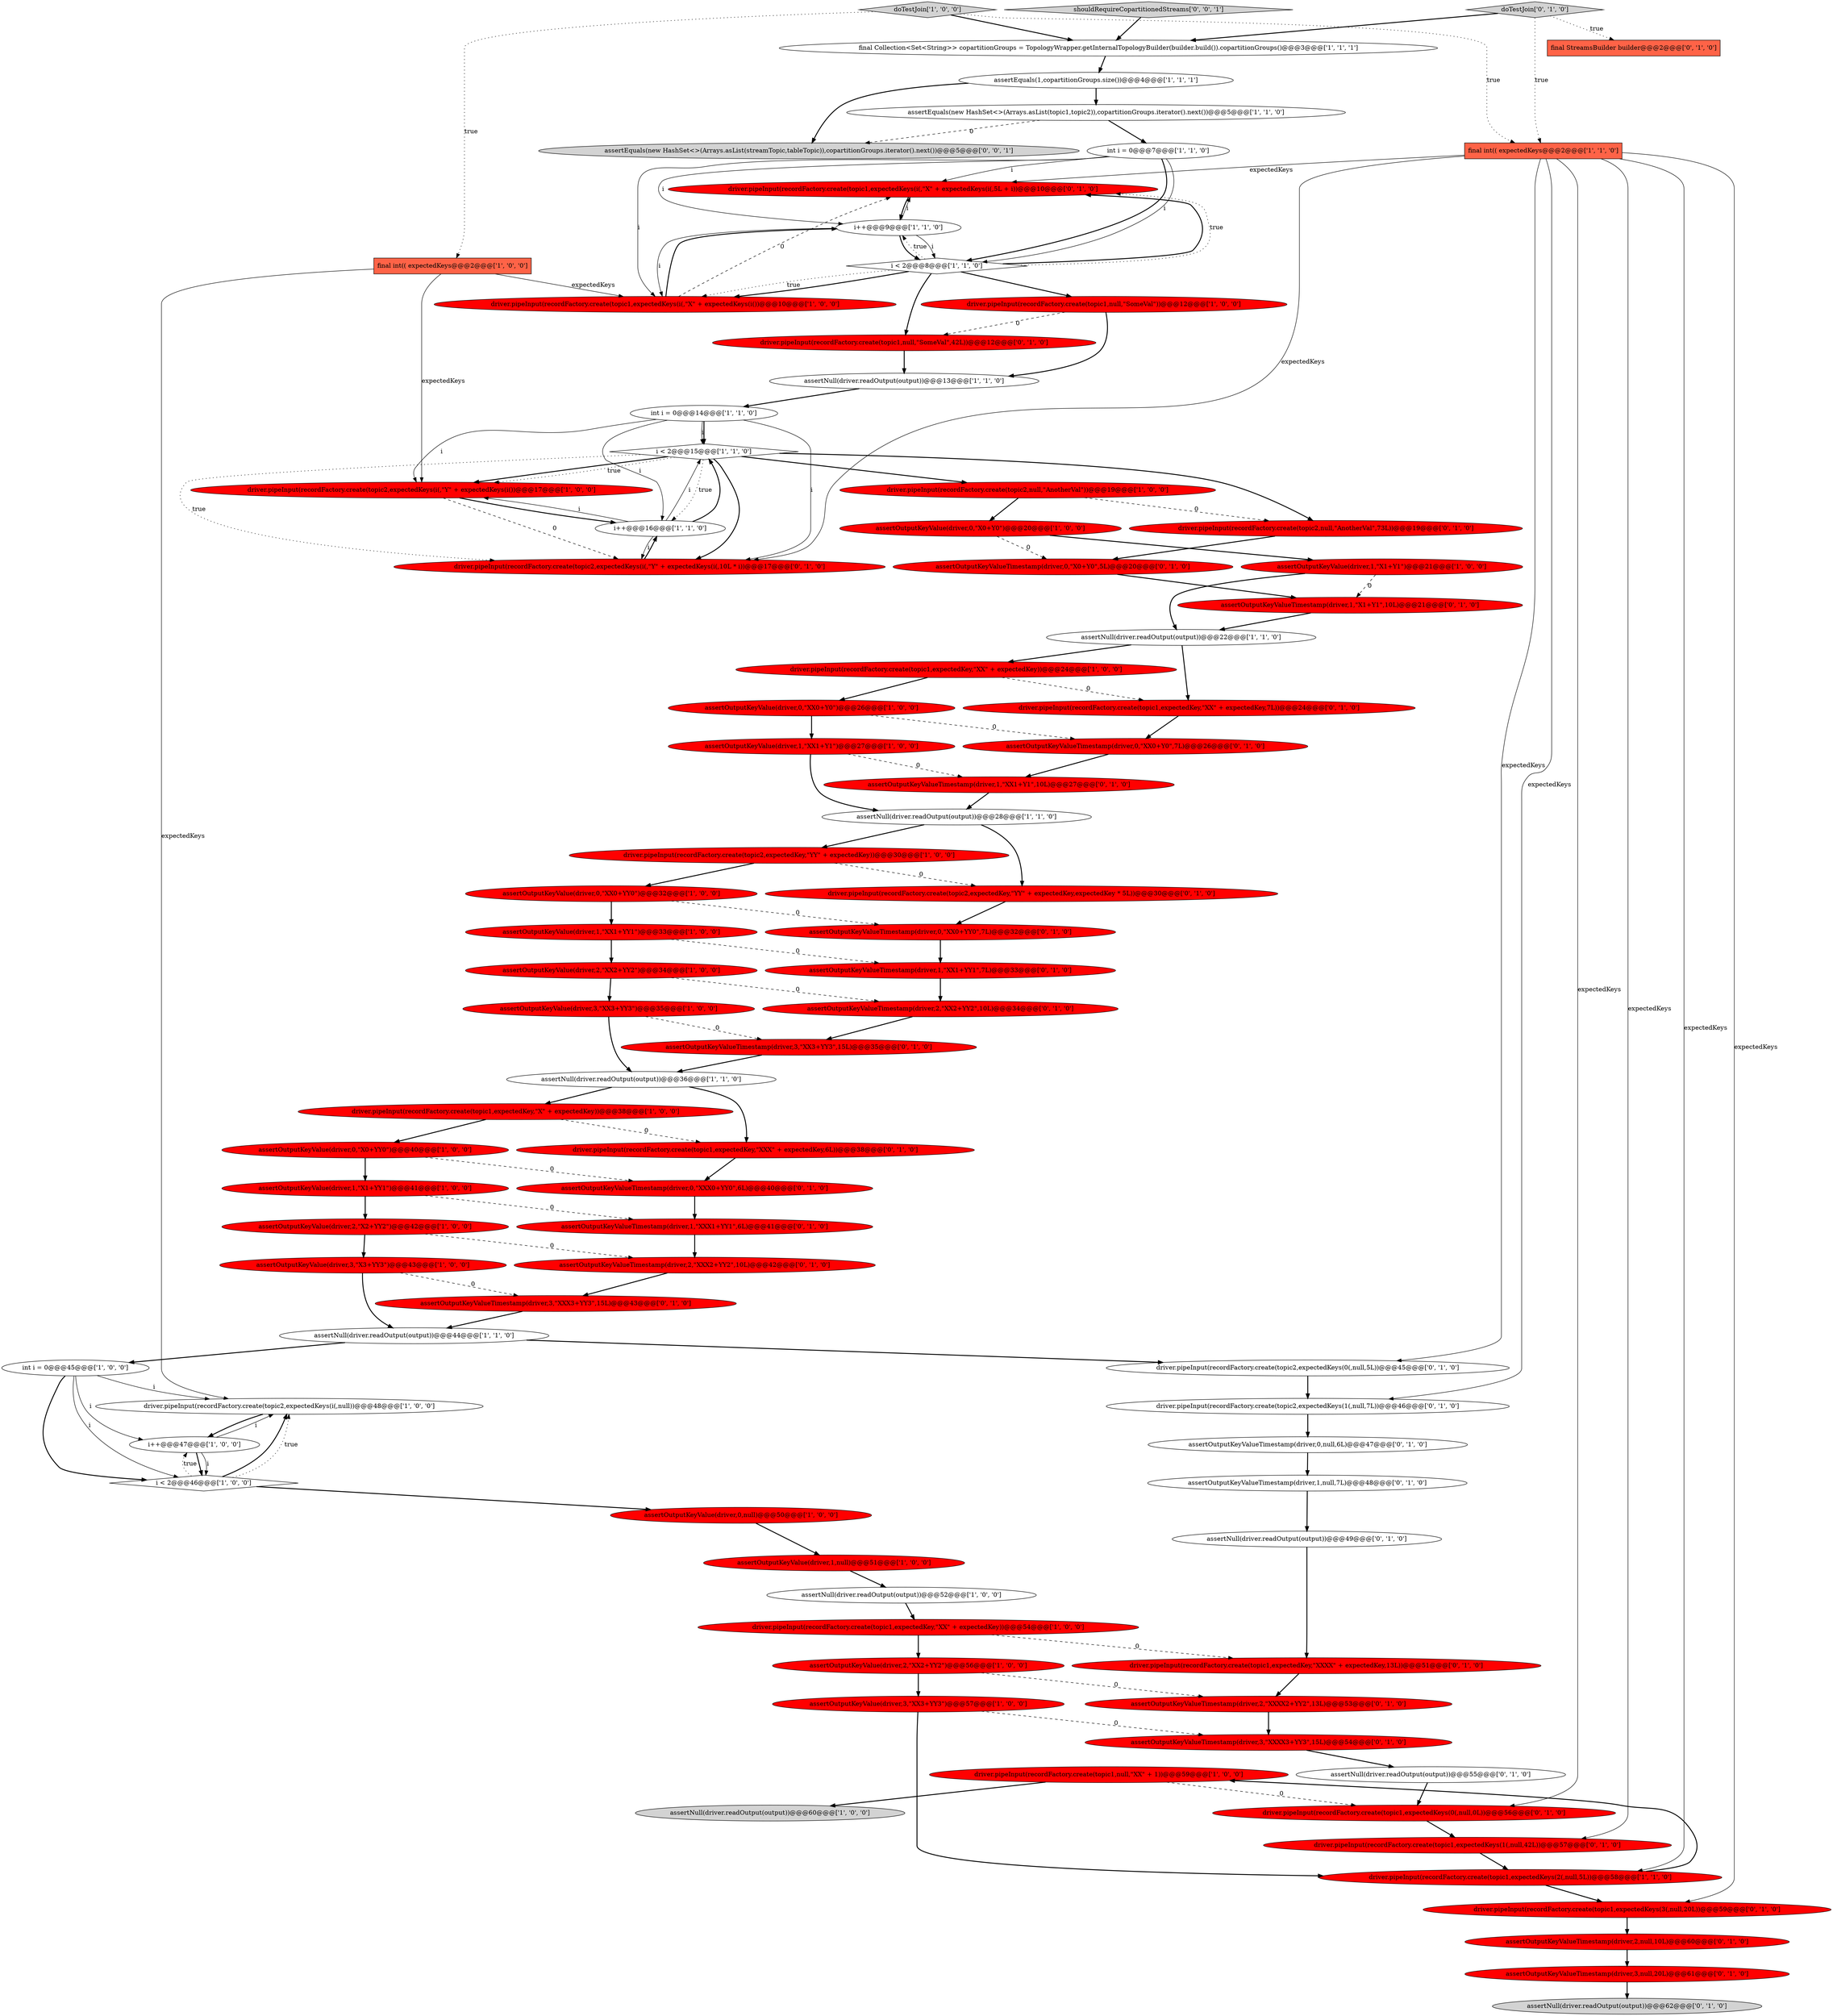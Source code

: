 digraph {
18 [style = filled, label = "driver.pipeInput(recordFactory.create(topic1,null,\"XX\" + 1))@@@59@@@['1', '0', '0']", fillcolor = red, shape = ellipse image = "AAA1AAABBB1BBB"];
12 [style = filled, label = "doTestJoin['1', '0', '0']", fillcolor = lightgray, shape = diamond image = "AAA0AAABBB1BBB"];
4 [style = filled, label = "final int(( expectedKeys@@@2@@@['1', '0', '0']", fillcolor = tomato, shape = box image = "AAA0AAABBB1BBB"];
17 [style = filled, label = "assertNull(driver.readOutput(output))@@@13@@@['1', '1', '0']", fillcolor = white, shape = ellipse image = "AAA0AAABBB1BBB"];
69 [style = filled, label = "assertOutputKeyValueTimestamp(driver,0,\"XX0+YY0\",7L)@@@32@@@['0', '1', '0']", fillcolor = red, shape = ellipse image = "AAA1AAABBB2BBB"];
75 [style = filled, label = "driver.pipeInput(recordFactory.create(topic1,expectedKeys(0(,null,0L))@@@56@@@['0', '1', '0']", fillcolor = red, shape = ellipse image = "AAA1AAABBB2BBB"];
8 [style = filled, label = "driver.pipeInput(recordFactory.create(topic1,expectedKey,\"X\" + expectedKey))@@@38@@@['1', '0', '0']", fillcolor = red, shape = ellipse image = "AAA1AAABBB1BBB"];
1 [style = filled, label = "assertNull(driver.readOutput(output))@@@44@@@['1', '1', '0']", fillcolor = white, shape = ellipse image = "AAA0AAABBB1BBB"];
2 [style = filled, label = "i < 2@@@15@@@['1', '1', '0']", fillcolor = white, shape = diamond image = "AAA0AAABBB1BBB"];
3 [style = filled, label = "i < 2@@@8@@@['1', '1', '0']", fillcolor = white, shape = diamond image = "AAA0AAABBB1BBB"];
74 [style = filled, label = "assertOutputKeyValueTimestamp(driver,0,\"XXX0+YY0\",6L)@@@40@@@['0', '1', '0']", fillcolor = red, shape = ellipse image = "AAA1AAABBB2BBB"];
53 [style = filled, label = "driver.pipeInput(recordFactory.create(topic1,expectedKey,\"XXXX\" + expectedKey,13L))@@@51@@@['0', '1', '0']", fillcolor = red, shape = ellipse image = "AAA1AAABBB2BBB"];
10 [style = filled, label = "assertNull(driver.readOutput(output))@@@36@@@['1', '1', '0']", fillcolor = white, shape = ellipse image = "AAA0AAABBB1BBB"];
44 [style = filled, label = "driver.pipeInput(recordFactory.create(topic2,null,\"AnotherVal\"))@@@19@@@['1', '0', '0']", fillcolor = red, shape = ellipse image = "AAA1AAABBB1BBB"];
45 [style = filled, label = "driver.pipeInput(recordFactory.create(topic2,expectedKey,\"YY\" + expectedKey))@@@30@@@['1', '0', '0']", fillcolor = red, shape = ellipse image = "AAA1AAABBB1BBB"];
40 [style = filled, label = "assertNull(driver.readOutput(output))@@@52@@@['1', '0', '0']", fillcolor = white, shape = ellipse image = "AAA0AAABBB1BBB"];
37 [style = filled, label = "assertNull(driver.readOutput(output))@@@60@@@['1', '0', '0']", fillcolor = lightgray, shape = ellipse image = "AAA0AAABBB1BBB"];
57 [style = filled, label = "assertOutputKeyValueTimestamp(driver,3,null,20L)@@@61@@@['0', '1', '0']", fillcolor = red, shape = ellipse image = "AAA1AAABBB2BBB"];
38 [style = filled, label = "assertOutputKeyValue(driver,0,\"X0+Y0\")@@@20@@@['1', '0', '0']", fillcolor = red, shape = ellipse image = "AAA1AAABBB1BBB"];
52 [style = filled, label = "assertNull(driver.readOutput(output))@@@62@@@['0', '1', '0']", fillcolor = lightgray, shape = ellipse image = "AAA0AAABBB2BBB"];
23 [style = filled, label = "assertOutputKeyValue(driver,3,\"XX3+YY3\")@@@57@@@['1', '0', '0']", fillcolor = red, shape = ellipse image = "AAA1AAABBB1BBB"];
33 [style = filled, label = "driver.pipeInput(recordFactory.create(topic1,null,\"SomeVal\"))@@@12@@@['1', '0', '0']", fillcolor = red, shape = ellipse image = "AAA1AAABBB1BBB"];
43 [style = filled, label = "assertOutputKeyValue(driver,0,\"XX0+Y0\")@@@26@@@['1', '0', '0']", fillcolor = red, shape = ellipse image = "AAA1AAABBB1BBB"];
0 [style = filled, label = "driver.pipeInput(recordFactory.create(topic1,expectedKeys(2(,null,5L))@@@58@@@['1', '1', '0']", fillcolor = red, shape = ellipse image = "AAA1AAABBB1BBB"];
60 [style = filled, label = "assertOutputKeyValueTimestamp(driver,2,\"XX2+YY2\",10L)@@@34@@@['0', '1', '0']", fillcolor = red, shape = ellipse image = "AAA1AAABBB2BBB"];
39 [style = filled, label = "driver.pipeInput(recordFactory.create(topic1,expectedKey,\"XX\" + expectedKey))@@@24@@@['1', '0', '0']", fillcolor = red, shape = ellipse image = "AAA1AAABBB1BBB"];
51 [style = filled, label = "driver.pipeInput(recordFactory.create(topic1,expectedKeys(1(,null,42L))@@@57@@@['0', '1', '0']", fillcolor = red, shape = ellipse image = "AAA1AAABBB2BBB"];
29 [style = filled, label = "assertEquals(1,copartitionGroups.size())@@@4@@@['1', '1', '1']", fillcolor = white, shape = ellipse image = "AAA0AAABBB1BBB"];
32 [style = filled, label = "driver.pipeInput(recordFactory.create(topic2,expectedKeys(i(,null))@@@48@@@['1', '0', '0']", fillcolor = white, shape = ellipse image = "AAA0AAABBB1BBB"];
63 [style = filled, label = "assertOutputKeyValueTimestamp(driver,1,\"XXX1+YY1\",6L)@@@41@@@['0', '1', '0']", fillcolor = red, shape = ellipse image = "AAA1AAABBB2BBB"];
77 [style = filled, label = "assertOutputKeyValueTimestamp(driver,1,\"XX1+YY1\",7L)@@@33@@@['0', '1', '0']", fillcolor = red, shape = ellipse image = "AAA1AAABBB2BBB"];
82 [style = filled, label = "assertOutputKeyValueTimestamp(driver,2,\"XXX2+YY2\",10L)@@@42@@@['0', '1', '0']", fillcolor = red, shape = ellipse image = "AAA1AAABBB2BBB"];
71 [style = filled, label = "driver.pipeInput(recordFactory.create(topic2,expectedKey,\"YY\" + expectedKey,expectedKey * 5L))@@@30@@@['0', '1', '0']", fillcolor = red, shape = ellipse image = "AAA1AAABBB2BBB"];
34 [style = filled, label = "assertOutputKeyValue(driver,0,\"XX0+YY0\")@@@32@@@['1', '0', '0']", fillcolor = red, shape = ellipse image = "AAA1AAABBB1BBB"];
85 [style = filled, label = "assertEquals(new HashSet<>(Arrays.asList(streamTopic,tableTopic)),copartitionGroups.iterator().next())@@@5@@@['0', '0', '1']", fillcolor = lightgray, shape = ellipse image = "AAA0AAABBB3BBB"];
9 [style = filled, label = "driver.pipeInput(recordFactory.create(topic2,expectedKeys(i(,\"Y\" + expectedKeys(i())@@@17@@@['1', '0', '0']", fillcolor = red, shape = ellipse image = "AAA1AAABBB1BBB"];
84 [style = filled, label = "assertOutputKeyValueTimestamp(driver,1,\"X1+Y1\",10L)@@@21@@@['0', '1', '0']", fillcolor = red, shape = ellipse image = "AAA1AAABBB2BBB"];
67 [style = filled, label = "driver.pipeInput(recordFactory.create(topic1,expectedKeys(3(,null,20L))@@@59@@@['0', '1', '0']", fillcolor = red, shape = ellipse image = "AAA1AAABBB2BBB"];
78 [style = filled, label = "assertOutputKeyValueTimestamp(driver,2,\"XXXX2+YY2\",13L)@@@53@@@['0', '1', '0']", fillcolor = red, shape = ellipse image = "AAA1AAABBB2BBB"];
20 [style = filled, label = "driver.pipeInput(recordFactory.create(topic1,expectedKeys(i(,\"X\" + expectedKeys(i())@@@10@@@['1', '0', '0']", fillcolor = red, shape = ellipse image = "AAA1AAABBB1BBB"];
81 [style = filled, label = "driver.pipeInput(recordFactory.create(topic2,null,\"AnotherVal\",73L))@@@19@@@['0', '1', '0']", fillcolor = red, shape = ellipse image = "AAA1AAABBB2BBB"];
28 [style = filled, label = "assertOutputKeyValue(driver,2,\"X2+YY2\")@@@42@@@['1', '0', '0']", fillcolor = red, shape = ellipse image = "AAA1AAABBB1BBB"];
30 [style = filled, label = "assertOutputKeyValue(driver,1,\"XX1+Y1\")@@@27@@@['1', '0', '0']", fillcolor = red, shape = ellipse image = "AAA1AAABBB1BBB"];
27 [style = filled, label = "assertOutputKeyValue(driver,0,\"X0+YY0\")@@@40@@@['1', '0', '0']", fillcolor = red, shape = ellipse image = "AAA1AAABBB1BBB"];
5 [style = filled, label = "driver.pipeInput(recordFactory.create(topic1,expectedKey,\"XX\" + expectedKey))@@@54@@@['1', '0', '0']", fillcolor = red, shape = ellipse image = "AAA1AAABBB1BBB"];
7 [style = filled, label = "final int(( expectedKeys@@@2@@@['1', '1', '0']", fillcolor = tomato, shape = box image = "AAA0AAABBB1BBB"];
19 [style = filled, label = "final Collection<Set<String>> copartitionGroups = TopologyWrapper.getInternalTopologyBuilder(builder.build()).copartitionGroups()@@@3@@@['1', '1', '1']", fillcolor = white, shape = ellipse image = "AAA0AAABBB1BBB"];
31 [style = filled, label = "assertOutputKeyValue(driver,1,\"X1+Y1\")@@@21@@@['1', '0', '0']", fillcolor = red, shape = ellipse image = "AAA1AAABBB1BBB"];
42 [style = filled, label = "i++@@@16@@@['1', '1', '0']", fillcolor = white, shape = ellipse image = "AAA0AAABBB1BBB"];
26 [style = filled, label = "assertNull(driver.readOutput(output))@@@28@@@['1', '1', '0']", fillcolor = white, shape = ellipse image = "AAA0AAABBB1BBB"];
72 [style = filled, label = "assertOutputKeyValueTimestamp(driver,3,\"XX3+YY3\",15L)@@@35@@@['0', '1', '0']", fillcolor = red, shape = ellipse image = "AAA1AAABBB2BBB"];
83 [style = filled, label = "driver.pipeInput(recordFactory.create(topic2,expectedKeys(0(,null,5L))@@@45@@@['0', '1', '0']", fillcolor = white, shape = ellipse image = "AAA0AAABBB2BBB"];
21 [style = filled, label = "assertOutputKeyValue(driver,3,\"X3+YY3\")@@@43@@@['1', '0', '0']", fillcolor = red, shape = ellipse image = "AAA1AAABBB1BBB"];
25 [style = filled, label = "int i = 0@@@14@@@['1', '1', '0']", fillcolor = white, shape = ellipse image = "AAA0AAABBB1BBB"];
6 [style = filled, label = "i++@@@47@@@['1', '0', '0']", fillcolor = white, shape = ellipse image = "AAA0AAABBB1BBB"];
70 [style = filled, label = "driver.pipeInput(recordFactory.create(topic2,expectedKeys(1(,null,7L))@@@46@@@['0', '1', '0']", fillcolor = white, shape = ellipse image = "AAA0AAABBB2BBB"];
80 [style = filled, label = "driver.pipeInput(recordFactory.create(topic1,expectedKeys(i(,\"X\" + expectedKeys(i(,5L + i))@@@10@@@['0', '1', '0']", fillcolor = red, shape = ellipse image = "AAA1AAABBB2BBB"];
76 [style = filled, label = "driver.pipeInput(recordFactory.create(topic1,expectedKey,\"XX\" + expectedKey,7L))@@@24@@@['0', '1', '0']", fillcolor = red, shape = ellipse image = "AAA1AAABBB2BBB"];
15 [style = filled, label = "assertNull(driver.readOutput(output))@@@22@@@['1', '1', '0']", fillcolor = white, shape = ellipse image = "AAA0AAABBB1BBB"];
41 [style = filled, label = "assertOutputKeyValue(driver,3,\"XX3+YY3\")@@@35@@@['1', '0', '0']", fillcolor = red, shape = ellipse image = "AAA1AAABBB1BBB"];
54 [style = filled, label = "assertNull(driver.readOutput(output))@@@55@@@['0', '1', '0']", fillcolor = white, shape = ellipse image = "AAA0AAABBB2BBB"];
64 [style = filled, label = "assertOutputKeyValueTimestamp(driver,2,null,10L)@@@60@@@['0', '1', '0']", fillcolor = red, shape = ellipse image = "AAA1AAABBB2BBB"];
73 [style = filled, label = "assertOutputKeyValueTimestamp(driver,3,\"XXX3+YY3\",15L)@@@43@@@['0', '1', '0']", fillcolor = red, shape = ellipse image = "AAA1AAABBB2BBB"];
49 [style = filled, label = "assertOutputKeyValueTimestamp(driver,3,\"XXXX3+YY3\",15L)@@@54@@@['0', '1', '0']", fillcolor = red, shape = ellipse image = "AAA1AAABBB2BBB"];
79 [style = filled, label = "driver.pipeInput(recordFactory.create(topic1,expectedKey,\"XXX\" + expectedKey,6L))@@@38@@@['0', '1', '0']", fillcolor = red, shape = ellipse image = "AAA1AAABBB2BBB"];
68 [style = filled, label = "assertOutputKeyValueTimestamp(driver,1,\"XX1+Y1\",10L)@@@27@@@['0', '1', '0']", fillcolor = red, shape = ellipse image = "AAA1AAABBB2BBB"];
86 [style = filled, label = "shouldRequireCopartitionedStreams['0', '0', '1']", fillcolor = lightgray, shape = diamond image = "AAA0AAABBB3BBB"];
59 [style = filled, label = "assertOutputKeyValueTimestamp(driver,0,\"XX0+Y0\",7L)@@@26@@@['0', '1', '0']", fillcolor = red, shape = ellipse image = "AAA1AAABBB2BBB"];
13 [style = filled, label = "assertEquals(new HashSet<>(Arrays.asList(topic1,topic2)),copartitionGroups.iterator().next())@@@5@@@['1', '1', '0']", fillcolor = white, shape = ellipse image = "AAA0AAABBB1BBB"];
16 [style = filled, label = "assertOutputKeyValue(driver,0,null)@@@50@@@['1', '0', '0']", fillcolor = red, shape = ellipse image = "AAA1AAABBB1BBB"];
22 [style = filled, label = "assertOutputKeyValue(driver,1,\"XX1+YY1\")@@@33@@@['1', '0', '0']", fillcolor = red, shape = ellipse image = "AAA1AAABBB1BBB"];
58 [style = filled, label = "driver.pipeInput(recordFactory.create(topic1,null,\"SomeVal\",42L))@@@12@@@['0', '1', '0']", fillcolor = red, shape = ellipse image = "AAA1AAABBB2BBB"];
55 [style = filled, label = "assertOutputKeyValueTimestamp(driver,0,\"X0+Y0\",5L)@@@20@@@['0', '1', '0']", fillcolor = red, shape = ellipse image = "AAA1AAABBB2BBB"];
35 [style = filled, label = "assertOutputKeyValue(driver,1,\"X1+YY1\")@@@41@@@['1', '0', '0']", fillcolor = red, shape = ellipse image = "AAA1AAABBB1BBB"];
36 [style = filled, label = "assertOutputKeyValue(driver,2,\"XX2+YY2\")@@@34@@@['1', '0', '0']", fillcolor = red, shape = ellipse image = "AAA1AAABBB1BBB"];
56 [style = filled, label = "driver.pipeInput(recordFactory.create(topic2,expectedKeys(i(,\"Y\" + expectedKeys(i(,10L * i))@@@17@@@['0', '1', '0']", fillcolor = red, shape = ellipse image = "AAA1AAABBB2BBB"];
65 [style = filled, label = "assertOutputKeyValueTimestamp(driver,0,null,6L)@@@47@@@['0', '1', '0']", fillcolor = white, shape = ellipse image = "AAA0AAABBB2BBB"];
66 [style = filled, label = "assertNull(driver.readOutput(output))@@@49@@@['0', '1', '0']", fillcolor = white, shape = ellipse image = "AAA0AAABBB2BBB"];
61 [style = filled, label = "assertOutputKeyValueTimestamp(driver,1,null,7L)@@@48@@@['0', '1', '0']", fillcolor = white, shape = ellipse image = "AAA0AAABBB2BBB"];
46 [style = filled, label = "assertOutputKeyValue(driver,1,null)@@@51@@@['1', '0', '0']", fillcolor = red, shape = ellipse image = "AAA1AAABBB1BBB"];
11 [style = filled, label = "i < 2@@@46@@@['1', '0', '0']", fillcolor = white, shape = diamond image = "AAA0AAABBB1BBB"];
14 [style = filled, label = "int i = 0@@@7@@@['1', '1', '0']", fillcolor = white, shape = ellipse image = "AAA0AAABBB1BBB"];
50 [style = filled, label = "doTestJoin['0', '1', '0']", fillcolor = lightgray, shape = diamond image = "AAA0AAABBB2BBB"];
48 [style = filled, label = "assertOutputKeyValue(driver,2,\"XX2+YY2\")@@@56@@@['1', '0', '0']", fillcolor = red, shape = ellipse image = "AAA1AAABBB1BBB"];
62 [style = filled, label = "final StreamsBuilder builder@@@2@@@['0', '1', '0']", fillcolor = tomato, shape = box image = "AAA0AAABBB2BBB"];
47 [style = filled, label = "i++@@@9@@@['1', '1', '0']", fillcolor = white, shape = ellipse image = "AAA0AAABBB1BBB"];
24 [style = filled, label = "int i = 0@@@45@@@['1', '0', '0']", fillcolor = white, shape = ellipse image = "AAA0AAABBB1BBB"];
14->3 [style = bold, label=""];
17->25 [style = bold, label=""];
61->66 [style = bold, label=""];
25->2 [style = solid, label="i"];
41->72 [style = dashed, label="0"];
70->65 [style = bold, label=""];
43->59 [style = dashed, label="0"];
38->55 [style = dashed, label="0"];
3->80 [style = bold, label=""];
31->84 [style = dashed, label="0"];
23->49 [style = dashed, label="0"];
38->31 [style = bold, label=""];
32->6 [style = bold, label=""];
58->17 [style = bold, label=""];
50->62 [style = dotted, label="true"];
28->21 [style = bold, label=""];
7->83 [style = solid, label="expectedKeys"];
10->8 [style = bold, label=""];
3->47 [style = dotted, label="true"];
24->11 [style = bold, label=""];
9->56 [style = dashed, label="0"];
6->11 [style = bold, label=""];
2->44 [style = bold, label=""];
21->1 [style = bold, label=""];
13->85 [style = dashed, label="0"];
77->60 [style = bold, label=""];
10->79 [style = bold, label=""];
22->77 [style = dashed, label="0"];
8->27 [style = bold, label=""];
13->14 [style = bold, label=""];
53->78 [style = bold, label=""];
35->63 [style = dashed, label="0"];
11->16 [style = bold, label=""];
50->7 [style = dotted, label="true"];
80->47 [style = bold, label=""];
27->74 [style = dashed, label="0"];
42->2 [style = bold, label=""];
67->64 [style = bold, label=""];
50->19 [style = bold, label=""];
36->41 [style = bold, label=""];
30->68 [style = dashed, label="0"];
7->75 [style = solid, label="expectedKeys"];
29->85 [style = bold, label=""];
30->26 [style = bold, label=""];
15->76 [style = bold, label=""];
74->63 [style = bold, label=""];
8->79 [style = dashed, label="0"];
51->0 [style = bold, label=""];
76->59 [style = bold, label=""];
25->9 [style = solid, label="i"];
81->55 [style = bold, label=""];
3->33 [style = bold, label=""];
2->9 [style = bold, label=""];
69->77 [style = bold, label=""];
4->32 [style = solid, label="expectedKeys"];
25->2 [style = bold, label=""];
44->38 [style = bold, label=""];
4->9 [style = solid, label="expectedKeys"];
1->83 [style = bold, label=""];
59->68 [style = bold, label=""];
35->28 [style = bold, label=""];
7->56 [style = solid, label="expectedKeys"];
40->5 [style = bold, label=""];
44->81 [style = dashed, label="0"];
12->4 [style = dotted, label="true"];
65->61 [style = bold, label=""];
3->58 [style = bold, label=""];
46->40 [style = bold, label=""];
39->76 [style = dashed, label="0"];
12->7 [style = dotted, label="true"];
72->10 [style = bold, label=""];
49->54 [style = bold, label=""];
64->57 [style = bold, label=""];
7->67 [style = solid, label="expectedKeys"];
68->26 [style = bold, label=""];
3->80 [style = dotted, label="true"];
18->37 [style = bold, label=""];
20->80 [style = dashed, label="0"];
7->0 [style = solid, label="expectedKeys"];
42->9 [style = solid, label="i"];
47->3 [style = bold, label=""];
9->42 [style = bold, label=""];
45->71 [style = dashed, label="0"];
7->70 [style = solid, label="expectedKeys"];
19->29 [style = bold, label=""];
7->80 [style = solid, label="expectedKeys"];
48->78 [style = dashed, label="0"];
18->75 [style = dashed, label="0"];
47->20 [style = solid, label="i"];
42->2 [style = solid, label="i"];
11->32 [style = bold, label=""];
41->10 [style = bold, label=""];
83->70 [style = bold, label=""];
23->0 [style = bold, label=""];
14->3 [style = solid, label="i"];
27->35 [style = bold, label=""];
2->56 [style = dotted, label="true"];
14->80 [style = solid, label="i"];
21->73 [style = dashed, label="0"];
4->20 [style = solid, label="expectedKeys"];
54->75 [style = bold, label=""];
48->23 [style = bold, label=""];
24->32 [style = solid, label="i"];
2->9 [style = dotted, label="true"];
2->42 [style = dotted, label="true"];
60->72 [style = bold, label=""];
11->6 [style = dotted, label="true"];
86->19 [style = bold, label=""];
26->71 [style = bold, label=""];
14->20 [style = solid, label="i"];
0->18 [style = bold, label=""];
6->32 [style = solid, label="i"];
55->84 [style = bold, label=""];
47->80 [style = solid, label="i"];
33->58 [style = dashed, label="0"];
28->82 [style = dashed, label="0"];
33->17 [style = bold, label=""];
16->46 [style = bold, label=""];
11->32 [style = dotted, label="true"];
63->82 [style = bold, label=""];
66->53 [style = bold, label=""];
34->69 [style = dashed, label="0"];
24->11 [style = solid, label="i"];
39->43 [style = bold, label=""];
0->67 [style = bold, label=""];
75->51 [style = bold, label=""];
84->15 [style = bold, label=""];
2->81 [style = bold, label=""];
31->15 [style = bold, label=""];
20->47 [style = bold, label=""];
5->53 [style = dashed, label="0"];
43->30 [style = bold, label=""];
56->42 [style = bold, label=""];
34->22 [style = bold, label=""];
71->69 [style = bold, label=""];
25->42 [style = solid, label="i"];
57->52 [style = bold, label=""];
3->20 [style = bold, label=""];
6->11 [style = solid, label="i"];
1->24 [style = bold, label=""];
22->36 [style = bold, label=""];
15->39 [style = bold, label=""];
42->56 [style = solid, label="i"];
79->74 [style = bold, label=""];
5->48 [style = bold, label=""];
36->60 [style = dashed, label="0"];
26->45 [style = bold, label=""];
14->47 [style = solid, label="i"];
73->1 [style = bold, label=""];
12->19 [style = bold, label=""];
47->3 [style = solid, label="i"];
2->56 [style = bold, label=""];
7->51 [style = solid, label="expectedKeys"];
78->49 [style = bold, label=""];
24->6 [style = solid, label="i"];
45->34 [style = bold, label=""];
25->56 [style = solid, label="i"];
82->73 [style = bold, label=""];
3->20 [style = dotted, label="true"];
29->13 [style = bold, label=""];
}

